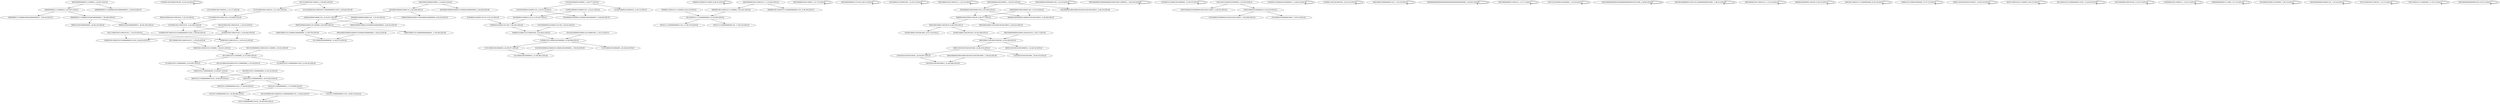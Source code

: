 digraph G {
    "00010000000000111100000_1-23:221-LEN:23" -> "000000000011110000010_5-25:207-LEN:21";
    "00010000000000111100000_1-23:221-LEN:23" -> "00000000001111000000100100000000011_5-40:20-LEN:35";
    "010000110010000100100_14-34:16-LEN:21" -> "010000110010000100100_14-34:16-LEN:21";
    "0001010000100110001010_1-22:19-LEN:22" -> "10100001001100010101_4-23:456-LEN:20";
    "10100001001100010101_4-23:456-LEN:20" -> "01000010011000101011000000000110101_5-40:46-LEN:35";
    "10100001001100010101_4-23:456-LEN:20" -> "01000010011000101011_5-24:426-LEN:20";
    "00001000011011000001000000000_11-39:370-LEN:29" -> "10110000010000000001_21-40:375-LEN:20";
    "11011000010010000001_20-39:371-LEN:20" -> "10110000100100000011_21-40:382-LEN:20";
    "0100001101100001001000000_14-38:398-LEN:25" -> "11011000010010000001_20-39:371-LEN:20";
    "0100001101100001001000000_14-38:398-LEN:25" -> "11011000010010000001_20-40:29-LEN:20";
    "01000001010000110110_5-25:15-LEN:20" -> "10000010100001101100_7-26:353-LEN:20";
    "00000101000010110000_8-28:16-LEN:20" -> "00000101000010110000_8-28:16-LEN:20";
    "00000010011000101111100000_5-30:181-LEN:26" -> "001100010111110000000000_12-35:204-LEN:24";
    "00010000001001100001_1-21:15-LEN:20" -> "00010000001001100001_1-21:15-LEN:20";
    "00010000100000100001011000001000000000_1-39:22-LEN:38" -> "10110000010000000001_21-40:375-LEN:20";
    "001000001010000110110_5-25:347-LEN:21" -> "10000010100001101100_7-26:353-LEN:20";
    "00010000000001101100_6-26:15-LEN:20" -> "00010000000001101100_6-26:15-LEN:20";
    "01010000110100001001_12-32:15-LEN:20" -> "01010000110100001001_12-32:15-LEN:20";
    "011000101011100000000_13-33:447-LEN:21" -> "10001010111000000000_15-34:467-LEN:20";
    "001100000100110001010111_1-25:20-LEN:24" -> "000010011000101011100000_7-30:431-LEN:24";
    "0010100001001100010101_1-23:25-LEN:22" -> "01000010011000101011000000000110101_5-40:46-LEN:35";
    "0010100001001100010101_1-23:25-LEN:22" -> "01000010011000101011_5-24:426-LEN:20";
    "000100000100110001011_1-22:15-LEN:21" -> "000100000100110001011_1-22:15-LEN:21";
    "000100010000110010010_8-28:359-LEN:21" -> "010001000011001001000_10-31:16-LEN:21";
    "000100010000110010010_8-28:359-LEN:21" -> "010001000011001001010_10-30:338-LEN:21";
    "000000000011110000010_5-25:207-LEN:21" -> "000000001111000001000100000000011_7-40:18-LEN:33";
    "000000000011110000010_5-25:207-LEN:21" -> "00000000111100000101001000000000_7-38:200-LEN:32";
    "1010010000010100001101_2-23:372-LEN:22" -> "001000001010000110110_5-25:347-LEN:21";
    "1010010000010100001101_2-23:372-LEN:22" -> "00100000101000011010000100100000011_5-40:28-LEN:35";
    "010101110000000001101_18-38:388-LEN:21" -> "010111000000000110101_20-40:383-LEN:21";
    "0001000000100000001100_1-23:16-LEN:22" -> "0001000000100000001100_1-23:16-LEN:22";
    "01010010000010100001_1-20:377-LEN:20" -> "1010010000010100001101_2-23:372-LEN:22";
    "01010010000010100001_1-20:377-LEN:20" -> "101001000001010000101_2-23:15-LEN:21";
    "0001000000010000000000010001000110000011_1-40:145-LEN:40" -> "0001000000010000000000010001000110000011_1-40:145-LEN:40";
    "11001001010010010001_20-39:297-LEN:20" -> "10010010100100100011_21-40:298-LEN:20";
    "0100001011000010010000001_14-39:15-LEN:25" -> "0100001011000010010000001_14-39:15-LEN:25";
    "10011001010000101000000_1-23:230-LEN:23" -> "10010100001010000000100101001100011_5-40:32-LEN:35";
    "10011001010000101000000_1-23:230-LEN:23" -> "100101000010100000010_5-25:219-LEN:21";
    "01000011010000100100000011_14-40:16-LEN:26" -> "01000011010000100100000011_14-40:16-LEN:26";
    "01000011001001000100_14-34:15-LEN:20" -> "01000011001001000100_14-34:15-LEN:20";
    "00010000100000000011011_1-24:18-LEN:23" -> "00010000100000000011011_1-24:18-LEN:23";
    "0010001010111000000000_12-34:16-LEN:22" -> "000101011100000000010101_16-40:29-LEN:24";
    "0010001010111000000000_12-34:16-LEN:22" -> "00010101110000000001_16-35:442-LEN:20";
    "00010000001000100001_1-20:410-LEN:20" -> "0010000001000100001100_2-23:395-LEN:22";
    "00010000001000100001_1-20:410-LEN:20" -> "00100000010001000010010010100100100011_2-40:19-LEN:38";
    "0000100000100001101100000_5-29:399-LEN:25" -> "00001000011011000001000000000_11-39:370-LEN:29";
    "0000100000100001101100000_5-29:399-LEN:25" -> "00001000011011000000000000001_11-40:28-LEN:29";
    "00000011000101111100000_8-30:16-LEN:23" -> "001100010111110000000000_12-35:204-LEN:24";
    "000100000000001000011001001010_1-30:17-LEN:30" -> "00010000110010010100100_12-34:338-LEN:23";
    "00001100100101001001000_16-38:319-LEN:23" -> "11001001010010010001_20-39:297-LEN:20";
    "00001100100101001001000_16-38:319-LEN:23" -> "11001001010010010001_20-40:19-LEN:20";
    "0010000001000100001100_2-23:395-LEN:22" -> "00000010001000011000010100100100011_5-40:28-LEN:35";
    "0010000001000100001100_2-23:395-LEN:22" -> "0000001000100001100100_5-26:377-LEN:22";
    "10000100000100001101_4-23:411-LEN:20" -> "00001000001000011010000010000000001_5-40:33-LEN:35";
    "10000100000100001101_4-23:411-LEN:20" -> "0000100000100001101100000_5-29:399-LEN:25";
    "00010000001001100010111_1-23:220-LEN:23" -> "00000010011000101111100000_5-30:181-LEN:26";
    "00010000001001100010111_1-23:220-LEN:23" -> "00000010011000101111000000000011101_5-40:39-LEN:35";
    "0000000000000000000000000000000000000000_1-40:241-LEN:40" -> "0000000000000000000000000000000000000000_1-40:241-LEN:40";
    "01101000010011000101_1-21:17-LEN:20" -> "11010000100110001010_3-22:465-LEN:20";
    "00110100001001000101011100000000_1-33:18-LEN:32" -> "10001010111000000000_15-34:467-LEN:20";
    "01010010000010100001011000010010000001_1-39:30-LEN:38" -> "10110000100100000011_21-40:382-LEN:20";
    "000100000000011000101_1-21:17-LEN:21" -> "000100000000011000101_1-21:17-LEN:21";
    "11010000100110001010_3-22:465-LEN:20" -> "10100001001100010101_4-23:456-LEN:20";
    "10011010100001010000001_1-24:18-LEN:23" -> "10011010100001010000001_1-24:18-LEN:23";
    "0000010100001101100001001_8-32:402-LEN:25" -> "0100001101100001001000000_14-38:398-LEN:25";
    "00010000100000100001_1-20:452-LEN:20" -> "00100001000001000010110000010000000001_2-40:28-LEN:38";
    "00010000100000100001_1-20:452-LEN:20" -> "001000010000010000110_2-22:438-LEN:21";
    "010001000011001001010_10-30:338-LEN:21" -> "00010000110010010100100_12-34:338-LEN:23";
    "00010000110010010100100_12-34:338-LEN:23" -> "00001100100101001001000_16-38:319-LEN:23";
    "00010000110010010100100_12-34:338-LEN:23" -> "000011001001010010000011_16-40:18-LEN:24";
    "0001000000000000100000000000000100101000_1-40:85-LEN:40" -> "0001000000000000100000000000000100101000_1-40:85-LEN:40";
    "0001001000000010100110110000000000010001_1-40:31-LEN:40" -> "0001001000000010100110110000000000010001_1-40:31-LEN:40";
    "100101000010100000010_5-25:219-LEN:21" -> "0101000010100000010100101001100011_7-40:209-LEN:34";
    "100101000010100000010_5-25:219-LEN:21" -> "0101000010100000010001_7-29:15-LEN:22";
    "0001000001001100010111_1-23:16-LEN:22" -> "0001000001001100010111_1-23:16-LEN:22";
    "000000100000001100100_5-26:15-LEN:21" -> "000000100000001100100_5-26:15-LEN:21";
    "0100010000010100001101_1-23:21-LEN:22" -> "001000001010000110110_5-25:347-LEN:21";
    "0100010000010100001101_1-23:21-LEN:22" -> "00100000101000011010000100100000011_5-40:28-LEN:35";
    "00010000001000100001001001010010010001_1-39:24-LEN:38" -> "10010010100100100011_21-40:298-LEN:20";
    "000100110001011110000000000_8-35:18-LEN:27" -> "000100110001011110000000000_8-35:18-LEN:27";
    "1000011011000010000000_15-37:15-LEN:22" -> "1000011011000010000000_15-37:15-LEN:22";
    "000011001001000100100011_16-40:16-LEN:24" -> "000011001001000100100011_16-40:16-LEN:24";
    "0101001000000100001101100001001_1-32:27-LEN:31" -> "0100001101100001001000000_14-38:398-LEN:25";
    "0000000001000100001100_1-23:23-LEN:22" -> "00000010001000011000010100100100011_5-40:28-LEN:35";
    "0000000001000100001100_1-23:23-LEN:22" -> "0000001000100001100100_5-26:377-LEN:22";
    "00111000010011000101011_1-24:19-LEN:23" -> "1000010011000101011000000000110101_6-40:26-LEN:34";
    "00111000010011000101011_1-24:19-LEN:23" -> "10000100110001010111_6-25:412-LEN:20";
    "001101000000011000101011100000_1-30:23-LEN:30" -> "00110001010111000000_12-31:450-LEN:20";
    "00000000111100000101001000000000_7-38:200-LEN:32" -> "00001010010000000001_20-40:18-LEN:20";
    "00000000111100000101001000000000_7-38:200-LEN:32" -> "000010100100000000011_20-40:195-LEN:21";
    "001011000101011100000_9-30:15-LEN:21" -> "001011000101011100000_9-30:15-LEN:21";
    "0011000101011000000000110101_12-40:20-LEN:28" -> "0011000101011000000000110101_12-40:20-LEN:28";
    "00101000000100010100_13-33:15-LEN:20" -> "00101000000100010100_13-33:15-LEN:20";
    "001000010000010000110_2-22:438-LEN:21" -> "10000100000100001101_4-23:411-LEN:20";
    "001000010000010000110_2-22:438-LEN:21" -> "10000100000100001100100000100000000_4-38:19-LEN:35";
    "01000000100110000111_3-23:15-LEN:20" -> "01000000100110000111_3-23:15-LEN:20";
    "00110001010111000000_12-31:450-LEN:20" -> "011000101011100000000_13-33:447-LEN:21";
    "00110001010111000000_12-31:450-LEN:20" -> "01100010101110000000011010_13-39:16-LEN:26";
    "0101000000010100001101100_1-26:52-LEN:25" -> "0000010100001101100001001_8-32:402-LEN:25";
    "0000000100000100001101_1-23:35-LEN:22" -> "00001000001000011010000010000000001_5-40:33-LEN:35";
    "0000000100000100001101_1-23:35-LEN:22" -> "0000100000100001101100000_5-29:399-LEN:25";
    "00010101110000000001_16-35:442-LEN:20" -> "00101011100000000010101_17-40:39-LEN:23";
    "00010101110000000001_16-35:442-LEN:20" -> "00101011100000000011_17-36:408-LEN:20";
    "00000000000001111000_1-21:15-LEN:20" -> "00000000000001111000_1-21:15-LEN:20";
    "00110100001001100010_1-20:495-LEN:20" -> "01101000010011000100111000000000110101_2-40:46-LEN:38";
    "00110100001001100010_1-20:495-LEN:20" -> "01101000010011000101_2-21:451-LEN:20";
    "0010000010000110100000_7-29:15-LEN:22" -> "0010000010000110100000_7-29:15-LEN:22";
    "10001010111000000000_15-34:467-LEN:20" -> "000101011100000000010101_16-40:29-LEN:24";
    "10001010111000000000_15-34:467-LEN:20" -> "00010101110000000001_16-35:442-LEN:20";
    "001100010111110000000000_12-35:204-LEN:24" -> "001011111000000000011101_17-40:176-LEN:24";
    "001100010111110000000000_12-35:204-LEN:24" -> "00101111100000000001101_17-40:19-LEN:23";
    "0001000000000100001101_1-23:16-LEN:22" -> "0001000000000100001101_1-23:16-LEN:22";
    "0000001000100001100100_5-26:377-LEN:22" -> "000100010000110010010_8-28:359-LEN:21";
    "0000001000100001100100_5-26:377-LEN:22" -> "00010001000011001000100100100011_8-40:23-LEN:32";
    "00110100010011000101_1-21:15-LEN:20" -> "00110100010011000101_1-21:15-LEN:20";
    "100110001011110000000_11-32:15-LEN:21" -> "100110001011110000000_11-32:15-LEN:21";
    "000100000000000000100_9-30:15-LEN:21" -> "000100000000000000100_9-30:15-LEN:21";
    "10000100110001010111_6-25:412-LEN:20" -> "000010011000101011100000_7-30:431-LEN:24";
    "0011010000100110000101110000000001101_1-38:24-LEN:37" -> "010111000000000110101_20-40:383-LEN:21";
    "10000010100001101100_7-26:353-LEN:20" -> "0000010100001101100001001_8-32:402-LEN:25";
    "01101000010011000101_2-21:451-LEN:20" -> "11010000100110001010_3-22:465-LEN:20";
    "00101011100000000011_17-36:408-LEN:20" -> "010101110000000001101_18-38:388-LEN:21";
    "00101011100000000011_17-36:408-LEN:20" -> "0101011100000000011101_18-40:16-LEN:22";
    "01000010011000101011_5-24:426-LEN:20" -> "1000010011000101011000000000110101_6-40:26-LEN:34";
    "01000010011000101011_5-24:426-LEN:20" -> "10000100110001010111_6-25:412-LEN:20";
    "000010011000101011100000_7-30:431-LEN:24" -> "00110001010111000000_12-31:450-LEN:20";
}

